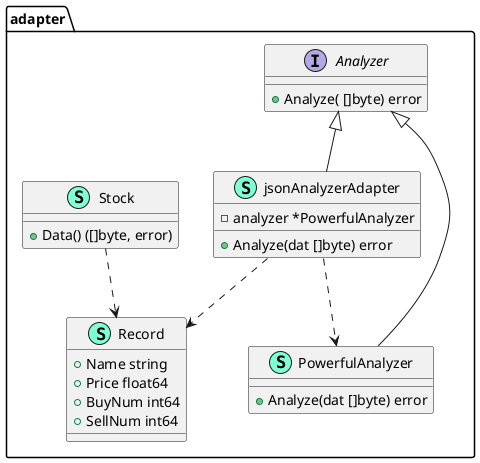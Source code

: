 @startuml
namespace adapter {
    interface Analyzer  {
        + Analyze( []byte) error

    }
    class PowerfulAnalyzer << (S,Aquamarine) >> {
        + Analyze(dat []byte) error

    }
    class Record << (S,Aquamarine) >> {
        + Name string
        + Price float64
        + BuyNum int64
        + SellNum int64

    }
    class Stock << (S,Aquamarine) >> {
        + Data() ([]byte, error)

    }
    class jsonAnalyzerAdapter << (S,Aquamarine) >> {
        - analyzer *PowerfulAnalyzer

        + Analyze(dat []byte) error

    }
}

"adapter.Analyzer" <|-- "adapter.PowerfulAnalyzer"
"adapter.Analyzer" <|-- "adapter.jsonAnalyzerAdapter"
"adapter.Stock" ..> "adapter.Record"
"adapter.jsonAnalyzerAdapter" ..> "adapter.Record"
"adapter.jsonAnalyzerAdapter" ..> "adapter.PowerfulAnalyzer"
@enduml
